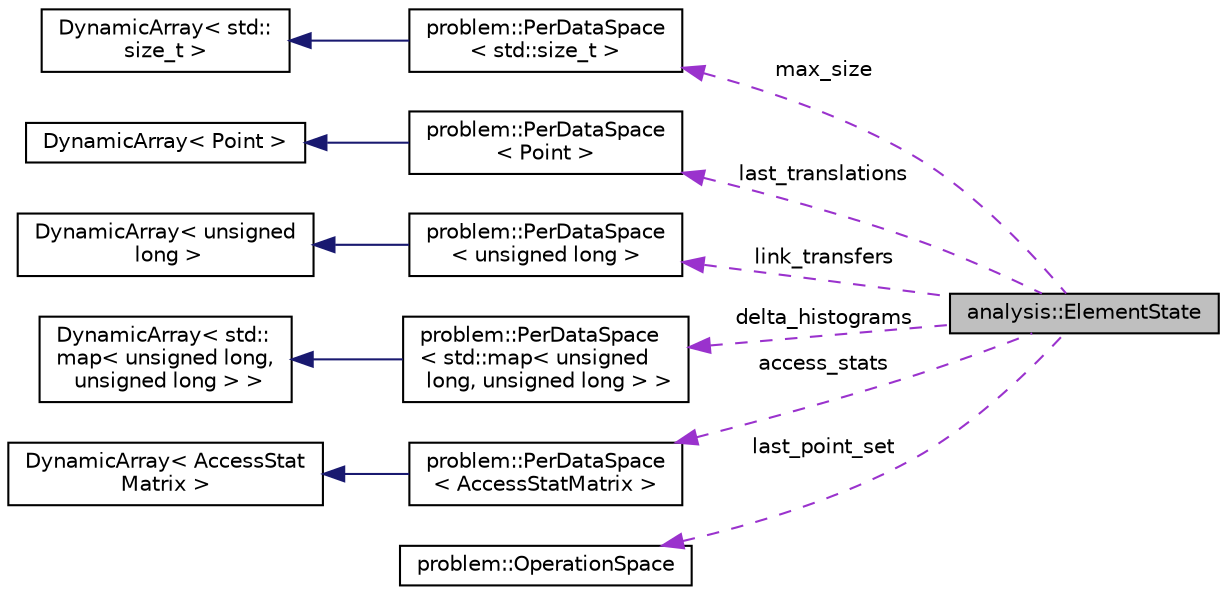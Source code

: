 digraph "analysis::ElementState"
{
 // LATEX_PDF_SIZE
  edge [fontname="Helvetica",fontsize="10",labelfontname="Helvetica",labelfontsize="10"];
  node [fontname="Helvetica",fontsize="10",shape=record];
  rankdir="LR";
  Node1 [label="analysis::ElementState",height=0.2,width=0.4,color="black", fillcolor="grey75", style="filled", fontcolor="black",tooltip=" "];
  Node2 -> Node1 [dir="back",color="darkorchid3",fontsize="10",style="dashed",label=" max_size" ,fontname="Helvetica"];
  Node2 [label="problem::PerDataSpace\l\< std::size_t \>",height=0.2,width=0.4,color="black", fillcolor="white", style="filled",URL="$classproblem_1_1PerDataSpace.html",tooltip=" "];
  Node3 -> Node2 [dir="back",color="midnightblue",fontsize="10",style="solid",fontname="Helvetica"];
  Node3 [label="DynamicArray\< std::\lsize_t \>",height=0.2,width=0.4,color="black", fillcolor="white", style="filled",URL="$classDynamicArray.html",tooltip=" "];
  Node4 -> Node1 [dir="back",color="darkorchid3",fontsize="10",style="dashed",label=" last_translations" ,fontname="Helvetica"];
  Node4 [label="problem::PerDataSpace\l\< Point \>",height=0.2,width=0.4,color="black", fillcolor="white", style="filled",URL="$classproblem_1_1PerDataSpace.html",tooltip=" "];
  Node5 -> Node4 [dir="back",color="midnightblue",fontsize="10",style="solid",fontname="Helvetica"];
  Node5 [label="DynamicArray\< Point \>",height=0.2,width=0.4,color="black", fillcolor="white", style="filled",URL="$classDynamicArray.html",tooltip=" "];
  Node6 -> Node1 [dir="back",color="darkorchid3",fontsize="10",style="dashed",label=" link_transfers" ,fontname="Helvetica"];
  Node6 [label="problem::PerDataSpace\l\< unsigned long \>",height=0.2,width=0.4,color="black", fillcolor="white", style="filled",URL="$classproblem_1_1PerDataSpace.html",tooltip=" "];
  Node7 -> Node6 [dir="back",color="midnightblue",fontsize="10",style="solid",fontname="Helvetica"];
  Node7 [label="DynamicArray\< unsigned\l long \>",height=0.2,width=0.4,color="black", fillcolor="white", style="filled",URL="$classDynamicArray.html",tooltip=" "];
  Node8 -> Node1 [dir="back",color="darkorchid3",fontsize="10",style="dashed",label=" delta_histograms" ,fontname="Helvetica"];
  Node8 [label="problem::PerDataSpace\l\< std::map\< unsigned\l long, unsigned long \> \>",height=0.2,width=0.4,color="black", fillcolor="white", style="filled",URL="$classproblem_1_1PerDataSpace.html",tooltip=" "];
  Node9 -> Node8 [dir="back",color="midnightblue",fontsize="10",style="solid",fontname="Helvetica"];
  Node9 [label="DynamicArray\< std::\lmap\< unsigned long,\l unsigned long \> \>",height=0.2,width=0.4,color="black", fillcolor="white", style="filled",URL="$classDynamicArray.html",tooltip=" "];
  Node10 -> Node1 [dir="back",color="darkorchid3",fontsize="10",style="dashed",label=" access_stats" ,fontname="Helvetica"];
  Node10 [label="problem::PerDataSpace\l\< AccessStatMatrix \>",height=0.2,width=0.4,color="black", fillcolor="white", style="filled",URL="$classproblem_1_1PerDataSpace.html",tooltip=" "];
  Node11 -> Node10 [dir="back",color="midnightblue",fontsize="10",style="solid",fontname="Helvetica"];
  Node11 [label="DynamicArray\< AccessStat\lMatrix \>",height=0.2,width=0.4,color="black", fillcolor="white", style="filled",URL="$classDynamicArray.html",tooltip=" "];
  Node12 -> Node1 [dir="back",color="darkorchid3",fontsize="10",style="dashed",label=" last_point_set" ,fontname="Helvetica"];
  Node12 [label="problem::OperationSpace",height=0.2,width=0.4,color="black", fillcolor="white", style="filled",URL="$classproblem_1_1OperationSpace.html",tooltip=" "];
}
